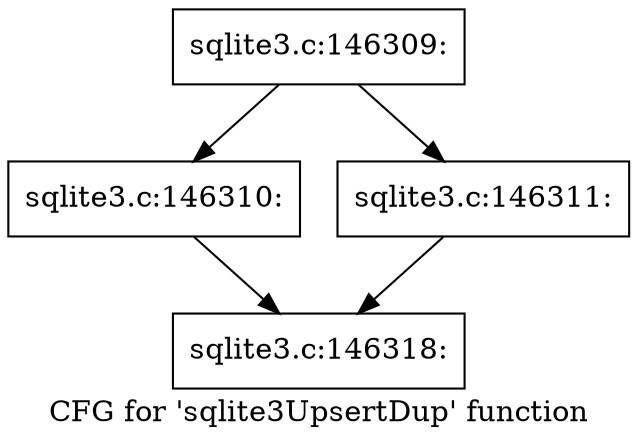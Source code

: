 digraph "CFG for 'sqlite3UpsertDup' function" {
	label="CFG for 'sqlite3UpsertDup' function";

	Node0x55c0f9d87a10 [shape=record,label="{sqlite3.c:146309:}"];
	Node0x55c0f9d87a10 -> Node0x55c0f9d90d50;
	Node0x55c0f9d87a10 -> Node0x55c0f9d95390;
	Node0x55c0f9d90d50 [shape=record,label="{sqlite3.c:146310:}"];
	Node0x55c0f9d90d50 -> Node0x55c0f9d907f0;
	Node0x55c0f9d95390 [shape=record,label="{sqlite3.c:146311:}"];
	Node0x55c0f9d95390 -> Node0x55c0f9d907f0;
	Node0x55c0f9d907f0 [shape=record,label="{sqlite3.c:146318:}"];
}

